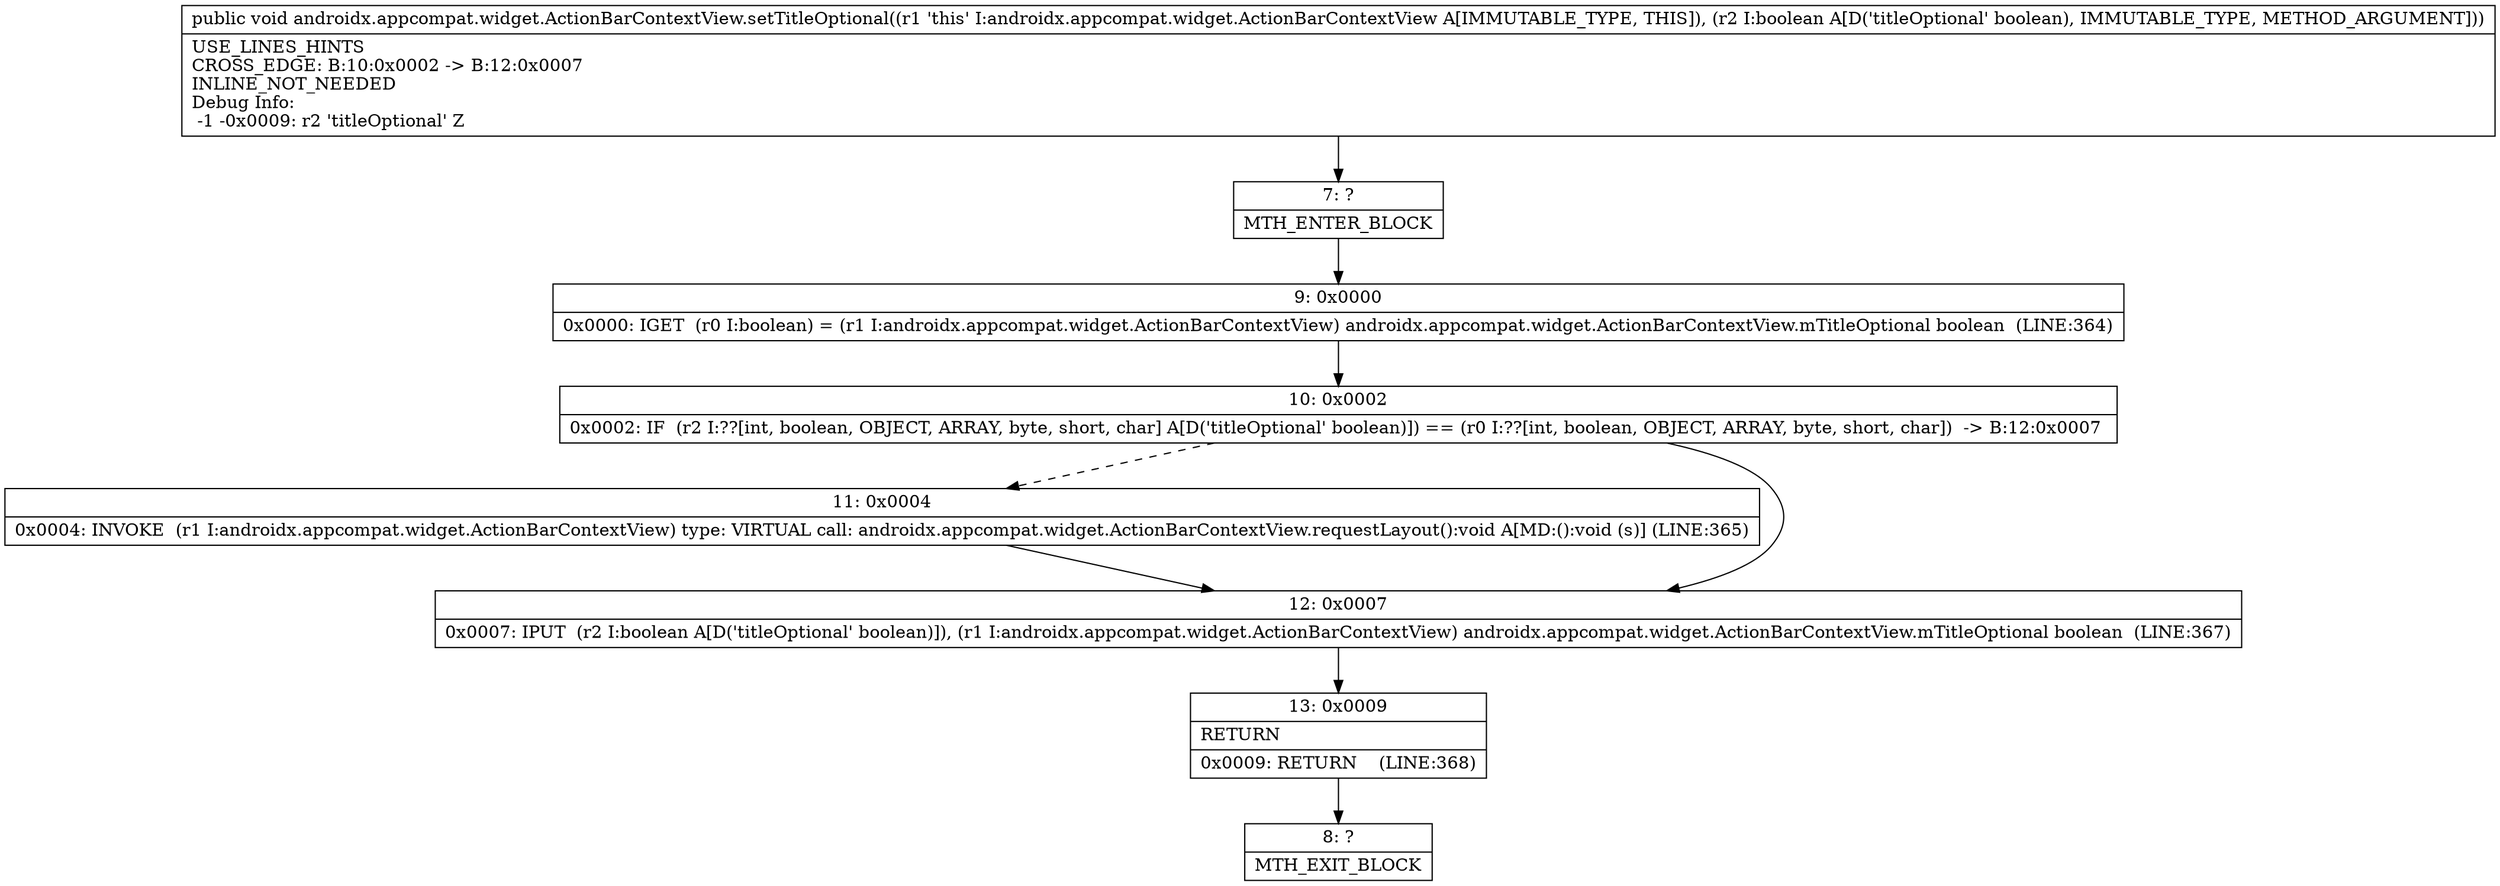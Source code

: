digraph "CFG forandroidx.appcompat.widget.ActionBarContextView.setTitleOptional(Z)V" {
Node_7 [shape=record,label="{7\:\ ?|MTH_ENTER_BLOCK\l}"];
Node_9 [shape=record,label="{9\:\ 0x0000|0x0000: IGET  (r0 I:boolean) = (r1 I:androidx.appcompat.widget.ActionBarContextView) androidx.appcompat.widget.ActionBarContextView.mTitleOptional boolean  (LINE:364)\l}"];
Node_10 [shape=record,label="{10\:\ 0x0002|0x0002: IF  (r2 I:??[int, boolean, OBJECT, ARRAY, byte, short, char] A[D('titleOptional' boolean)]) == (r0 I:??[int, boolean, OBJECT, ARRAY, byte, short, char])  \-\> B:12:0x0007 \l}"];
Node_11 [shape=record,label="{11\:\ 0x0004|0x0004: INVOKE  (r1 I:androidx.appcompat.widget.ActionBarContextView) type: VIRTUAL call: androidx.appcompat.widget.ActionBarContextView.requestLayout():void A[MD:():void (s)] (LINE:365)\l}"];
Node_12 [shape=record,label="{12\:\ 0x0007|0x0007: IPUT  (r2 I:boolean A[D('titleOptional' boolean)]), (r1 I:androidx.appcompat.widget.ActionBarContextView) androidx.appcompat.widget.ActionBarContextView.mTitleOptional boolean  (LINE:367)\l}"];
Node_13 [shape=record,label="{13\:\ 0x0009|RETURN\l|0x0009: RETURN    (LINE:368)\l}"];
Node_8 [shape=record,label="{8\:\ ?|MTH_EXIT_BLOCK\l}"];
MethodNode[shape=record,label="{public void androidx.appcompat.widget.ActionBarContextView.setTitleOptional((r1 'this' I:androidx.appcompat.widget.ActionBarContextView A[IMMUTABLE_TYPE, THIS]), (r2 I:boolean A[D('titleOptional' boolean), IMMUTABLE_TYPE, METHOD_ARGUMENT]))  | USE_LINES_HINTS\lCROSS_EDGE: B:10:0x0002 \-\> B:12:0x0007\lINLINE_NOT_NEEDED\lDebug Info:\l  \-1 \-0x0009: r2 'titleOptional' Z\l}"];
MethodNode -> Node_7;Node_7 -> Node_9;
Node_9 -> Node_10;
Node_10 -> Node_11[style=dashed];
Node_10 -> Node_12;
Node_11 -> Node_12;
Node_12 -> Node_13;
Node_13 -> Node_8;
}

